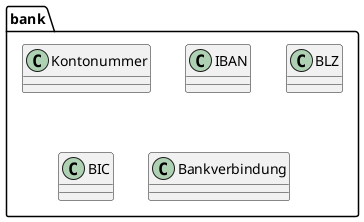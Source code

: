 @startuml

package "bank" {

    class Kontonummer
    class IBAN
    class BLZ
    class BIC
    class Bankverbindung

}

@enduml
